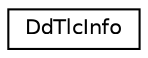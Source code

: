 digraph "Graphical Class Hierarchy"
{
  edge [fontname="Helvetica",fontsize="10",labelfontname="Helvetica",labelfontsize="10"];
  node [fontname="Helvetica",fontsize="10",shape=record];
  rankdir="LR";
  Node1 [label="DdTlcInfo",height=0.2,width=0.4,color="black", fillcolor="white", style="filled",URL="$structDdTlcInfo.html",tooltip="This structure holds the set of clauses for a node. "];
}

